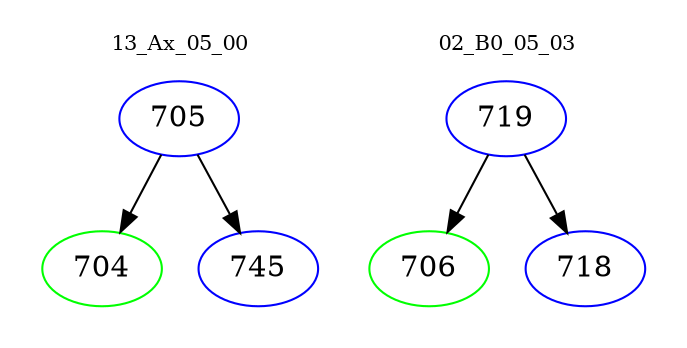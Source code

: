 digraph{
subgraph cluster_0 {
color = white
label = "13_Ax_05_00";
fontsize=10;
T0_705 [label="705", color="blue"]
T0_705 -> T0_704 [color="black"]
T0_704 [label="704", color="green"]
T0_705 -> T0_745 [color="black"]
T0_745 [label="745", color="blue"]
}
subgraph cluster_1 {
color = white
label = "02_B0_05_03";
fontsize=10;
T1_719 [label="719", color="blue"]
T1_719 -> T1_706 [color="black"]
T1_706 [label="706", color="green"]
T1_719 -> T1_718 [color="black"]
T1_718 [label="718", color="blue"]
}
}
